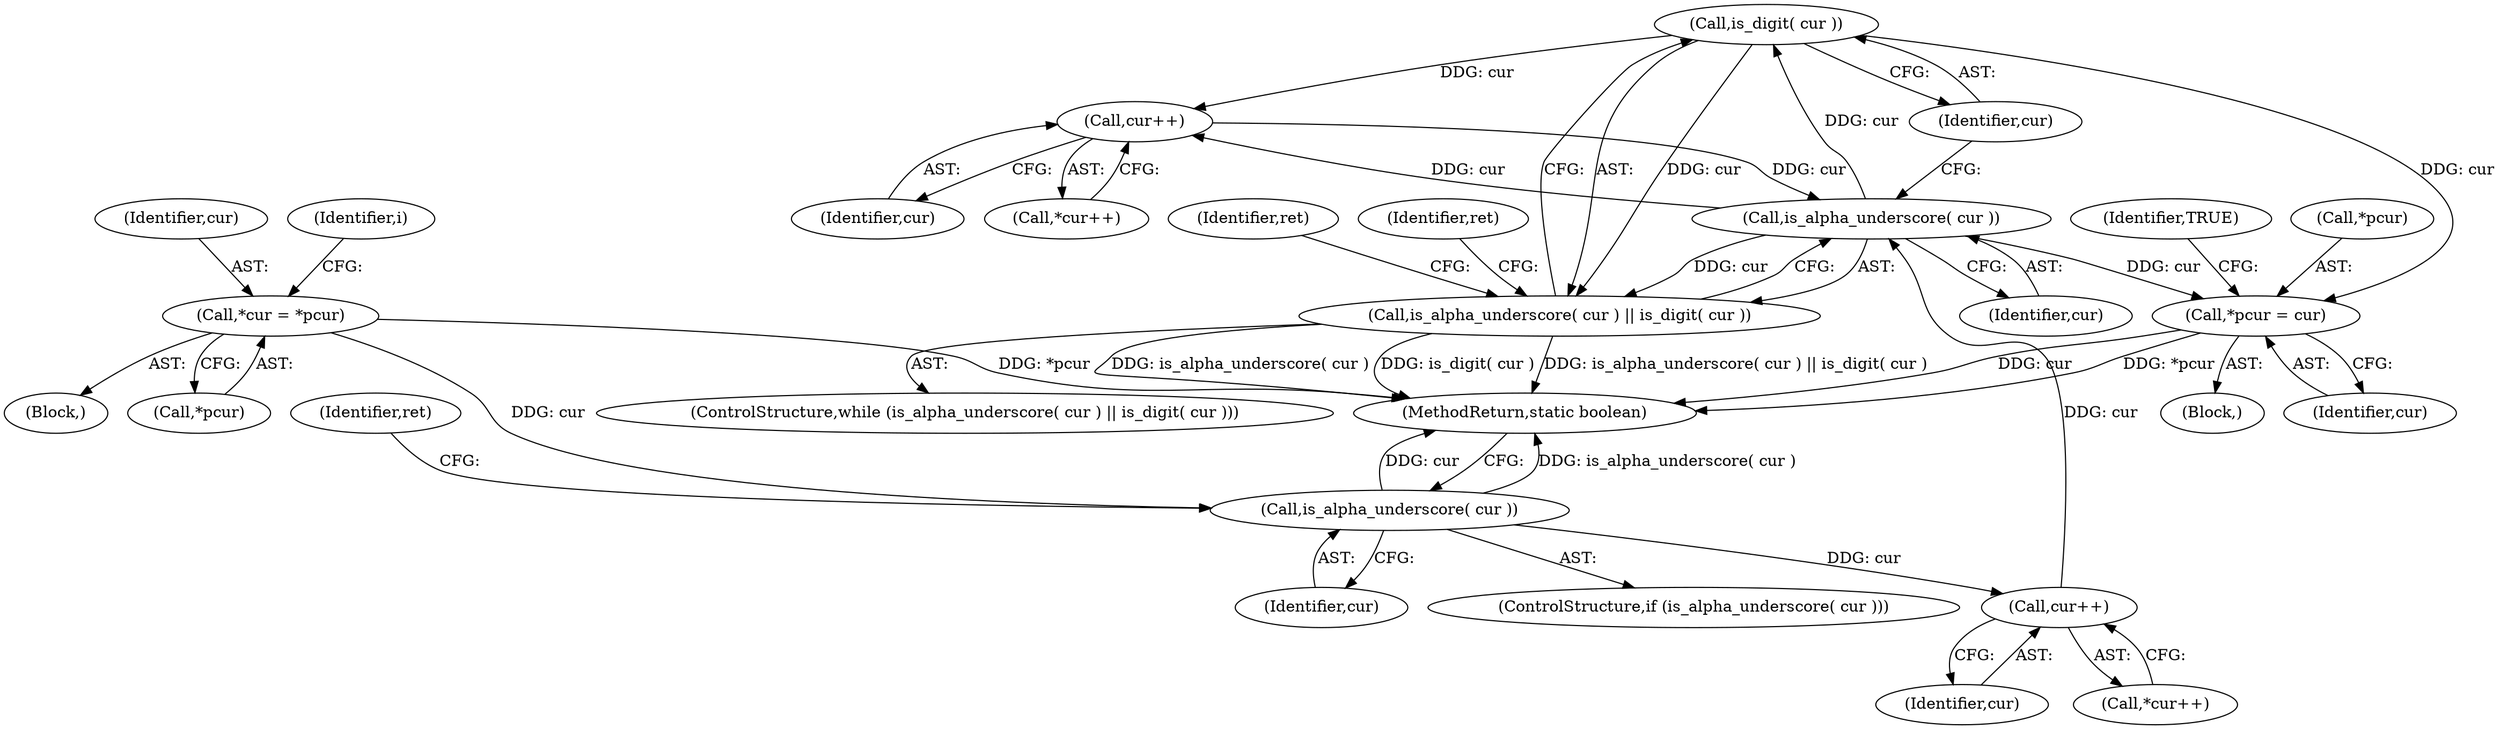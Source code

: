 digraph "1_virglrenderer_e534b51ca3c3cd25f3990589932a9ed711c59b27@del" {
"1000149" [label="(Call,is_digit( cur ))"];
"1000147" [label="(Call,is_alpha_underscore( cur ))"];
"1000157" [label="(Call,cur++)"];
"1000149" [label="(Call,is_digit( cur ))"];
"1000143" [label="(Call,cur++)"];
"1000134" [label="(Call,is_alpha_underscore( cur ))"];
"1000125" [label="(Call,*cur = *pcur)"];
"1000146" [label="(Call,is_alpha_underscore( cur ) || is_digit( cur ))"];
"1000165" [label="(Call,*pcur = cur)"];
"1000156" [label="(Call,*cur++)"];
"1000148" [label="(Identifier,cur)"];
"1000143" [label="(Call,cur++)"];
"1000136" [label="(Block,)"];
"1000150" [label="(Identifier,cur)"];
"1000127" [label="(Call,*pcur)"];
"1000147" [label="(Call,is_alpha_underscore( cur ))"];
"1000135" [label="(Identifier,cur)"];
"1000146" [label="(Call,is_alpha_underscore( cur ) || is_digit( cur ))"];
"1000134" [label="(Call,is_alpha_underscore( cur ))"];
"1000144" [label="(Identifier,cur)"];
"1000145" [label="(ControlStructure,while (is_alpha_underscore( cur ) || is_digit( cur )))"];
"1000133" [label="(ControlStructure,if (is_alpha_underscore( cur )))"];
"1000165" [label="(Call,*pcur = cur)"];
"1000131" [label="(Identifier,i)"];
"1000139" [label="(Identifier,ret)"];
"1000157" [label="(Call,cur++)"];
"1000170" [label="(Identifier,TRUE)"];
"1000142" [label="(Call,*cur++)"];
"1000123" [label="(Block,)"];
"1000166" [label="(Call,*pcur)"];
"1000126" [label="(Identifier,cur)"];
"1000161" [label="(Identifier,ret)"];
"1000125" [label="(Call,*cur = *pcur)"];
"1004155" [label="(MethodReturn,static boolean)"];
"1000149" [label="(Call,is_digit( cur ))"];
"1000158" [label="(Identifier,cur)"];
"1000168" [label="(Identifier,cur)"];
"1000153" [label="(Identifier,ret)"];
"1000149" -> "1000146"  [label="AST: "];
"1000149" -> "1000150"  [label="CFG: "];
"1000150" -> "1000149"  [label="AST: "];
"1000146" -> "1000149"  [label="CFG: "];
"1000149" -> "1000146"  [label="DDG: cur"];
"1000147" -> "1000149"  [label="DDG: cur"];
"1000149" -> "1000157"  [label="DDG: cur"];
"1000149" -> "1000165"  [label="DDG: cur"];
"1000147" -> "1000146"  [label="AST: "];
"1000147" -> "1000148"  [label="CFG: "];
"1000148" -> "1000147"  [label="AST: "];
"1000150" -> "1000147"  [label="CFG: "];
"1000146" -> "1000147"  [label="CFG: "];
"1000147" -> "1000146"  [label="DDG: cur"];
"1000157" -> "1000147"  [label="DDG: cur"];
"1000143" -> "1000147"  [label="DDG: cur"];
"1000147" -> "1000157"  [label="DDG: cur"];
"1000147" -> "1000165"  [label="DDG: cur"];
"1000157" -> "1000156"  [label="AST: "];
"1000157" -> "1000158"  [label="CFG: "];
"1000158" -> "1000157"  [label="AST: "];
"1000156" -> "1000157"  [label="CFG: "];
"1000143" -> "1000142"  [label="AST: "];
"1000143" -> "1000144"  [label="CFG: "];
"1000144" -> "1000143"  [label="AST: "];
"1000142" -> "1000143"  [label="CFG: "];
"1000134" -> "1000143"  [label="DDG: cur"];
"1000134" -> "1000133"  [label="AST: "];
"1000134" -> "1000135"  [label="CFG: "];
"1000135" -> "1000134"  [label="AST: "];
"1000139" -> "1000134"  [label="CFG: "];
"1004155" -> "1000134"  [label="CFG: "];
"1000134" -> "1004155"  [label="DDG: is_alpha_underscore( cur )"];
"1000134" -> "1004155"  [label="DDG: cur"];
"1000125" -> "1000134"  [label="DDG: cur"];
"1000125" -> "1000123"  [label="AST: "];
"1000125" -> "1000127"  [label="CFG: "];
"1000126" -> "1000125"  [label="AST: "];
"1000127" -> "1000125"  [label="AST: "];
"1000131" -> "1000125"  [label="CFG: "];
"1000125" -> "1004155"  [label="DDG: *pcur"];
"1000146" -> "1000145"  [label="AST: "];
"1000153" -> "1000146"  [label="CFG: "];
"1000161" -> "1000146"  [label="CFG: "];
"1000146" -> "1004155"  [label="DDG: is_digit( cur )"];
"1000146" -> "1004155"  [label="DDG: is_alpha_underscore( cur ) || is_digit( cur )"];
"1000146" -> "1004155"  [label="DDG: is_alpha_underscore( cur )"];
"1000165" -> "1000136"  [label="AST: "];
"1000165" -> "1000168"  [label="CFG: "];
"1000166" -> "1000165"  [label="AST: "];
"1000168" -> "1000165"  [label="AST: "];
"1000170" -> "1000165"  [label="CFG: "];
"1000165" -> "1004155"  [label="DDG: cur"];
"1000165" -> "1004155"  [label="DDG: *pcur"];
}
